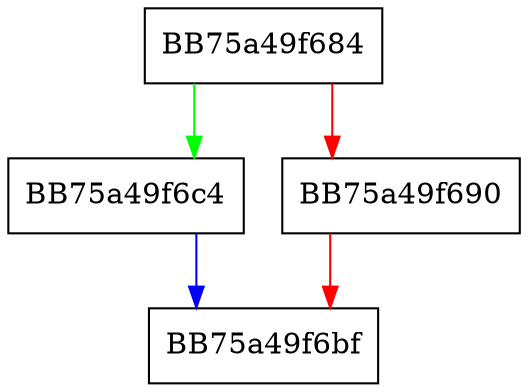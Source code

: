 digraph ReportSpynetExtraAttribute {
  node [shape="box"];
  graph [splines=ortho];
  BB75a49f684 -> BB75a49f6c4 [color="green"];
  BB75a49f684 -> BB75a49f690 [color="red"];
  BB75a49f690 -> BB75a49f6bf [color="red"];
  BB75a49f6c4 -> BB75a49f6bf [color="blue"];
}